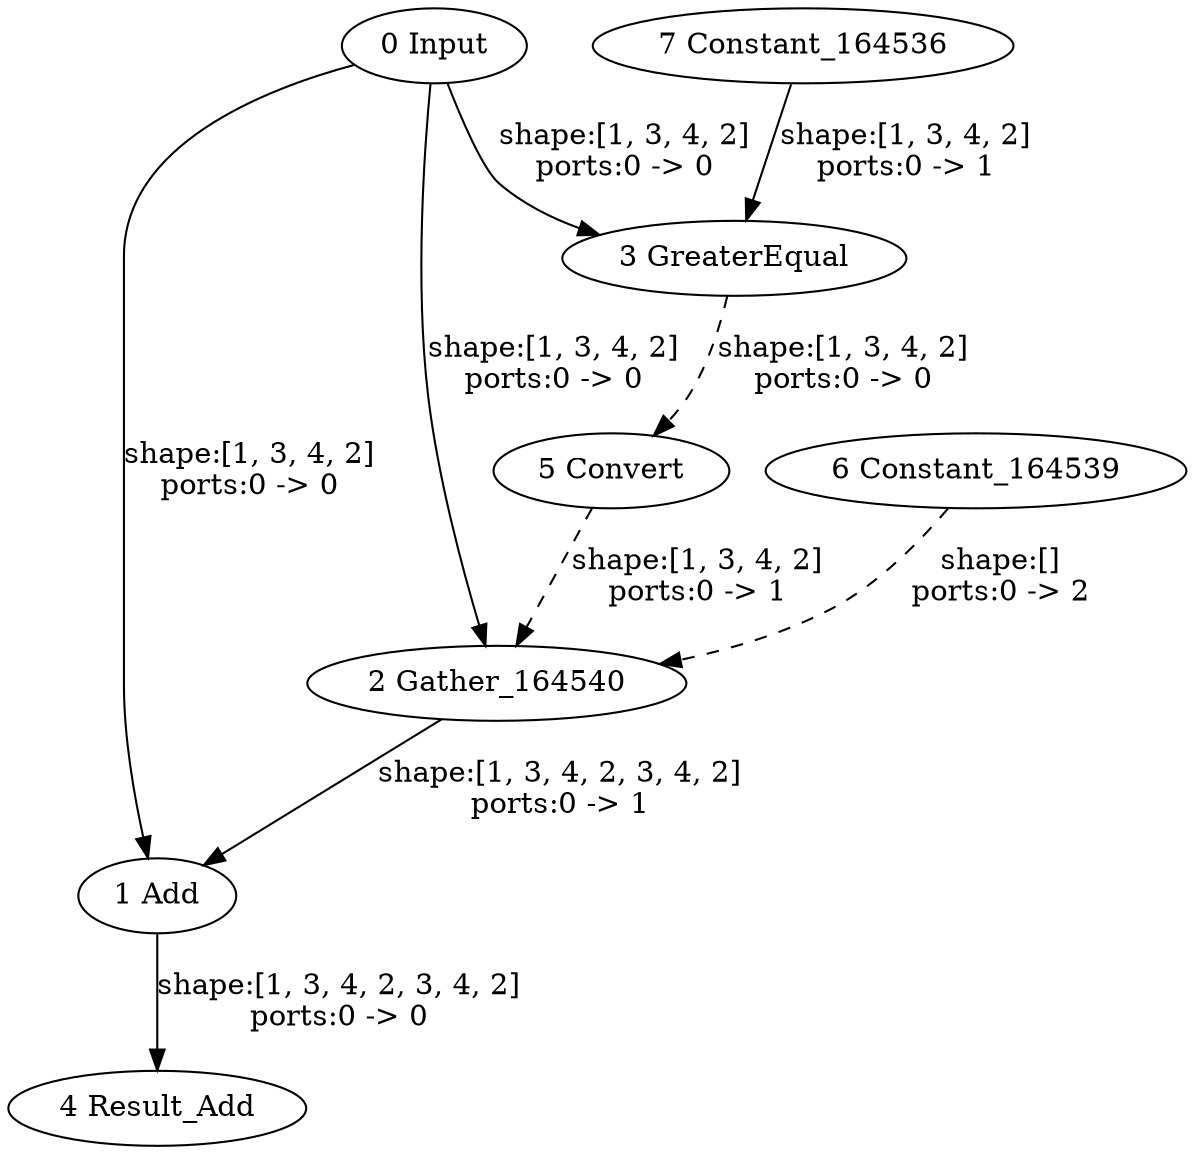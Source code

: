 strict digraph  {
"0 Input" [id=0, type=Parameter];
"1 Add" [id=1, type=Add];
"2 Gather_164540" [id=2, type=Gather];
"3 GreaterEqual" [id=3, type=GreaterEqual];
"4 Result_Add" [id=4, type=Result];
"5 Convert" [id=5, type=Convert];
"6 Constant_164539" [id=6, type=Constant];
"7 Constant_164536" [id=7, type=Constant];
"0 Input" -> "1 Add"  [label="shape:[1, 3, 4, 2]\nports:0 -> 0", style=solid];
"0 Input" -> "2 Gather_164540"  [label="shape:[1, 3, 4, 2]\nports:0 -> 0", style=solid];
"0 Input" -> "3 GreaterEqual"  [label="shape:[1, 3, 4, 2]\nports:0 -> 0", style=solid];
"1 Add" -> "4 Result_Add"  [label="shape:[1, 3, 4, 2, 3, 4, 2]\nports:0 -> 0", style=solid];
"2 Gather_164540" -> "1 Add"  [label="shape:[1, 3, 4, 2, 3, 4, 2]\nports:0 -> 1", style=solid];
"3 GreaterEqual" -> "5 Convert"  [label="shape:[1, 3, 4, 2]\nports:0 -> 0", style=dashed];
"5 Convert" -> "2 Gather_164540"  [label="shape:[1, 3, 4, 2]\nports:0 -> 1", style=dashed];
"6 Constant_164539" -> "2 Gather_164540"  [label="shape:[]\nports:0 -> 2", style=dashed];
"7 Constant_164536" -> "3 GreaterEqual"  [label="shape:[1, 3, 4, 2]\nports:0 -> 1", style=solid];
}
